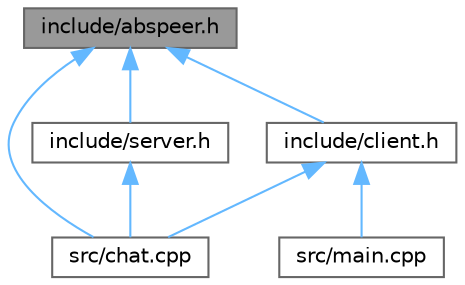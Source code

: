 digraph "include/abspeer.h"
{
 // LATEX_PDF_SIZE
  bgcolor="transparent";
  edge [fontname=Helvetica,fontsize=10,labelfontname=Helvetica,labelfontsize=10];
  node [fontname=Helvetica,fontsize=10,shape=box,height=0.2,width=0.4];
  Node1 [id="Node000001",label="include/abspeer.h",height=0.2,width=0.4,color="gray40", fillcolor="grey60", style="filled", fontcolor="black",tooltip="Файл содержит описание наследуемого абстрактного класса"];
  Node1 -> Node2 [id="edge1_Node000001_Node000002",dir="back",color="steelblue1",style="solid",tooltip=" "];
  Node2 [id="Node000002",label="include/client.h",height=0.2,width=0.4,color="grey40", fillcolor="white", style="filled",URL="$client_8h.html",tooltip="Файл содержит описание класса клиента"];
  Node2 -> Node3 [id="edge2_Node000002_Node000003",dir="back",color="steelblue1",style="solid",tooltip=" "];
  Node3 [id="Node000003",label="src/chat.cpp",height=0.2,width=0.4,color="grey40", fillcolor="white", style="filled",URL="$chat_8cpp.html",tooltip=" "];
  Node2 -> Node4 [id="edge3_Node000002_Node000004",dir="back",color="steelblue1",style="solid",tooltip=" "];
  Node4 [id="Node000004",label="src/main.cpp",height=0.2,width=0.4,color="grey40", fillcolor="white", style="filled",URL="$main_8cpp.html",tooltip=" "];
  Node1 -> Node5 [id="edge4_Node000001_Node000005",dir="back",color="steelblue1",style="solid",tooltip=" "];
  Node5 [id="Node000005",label="include/server.h",height=0.2,width=0.4,color="grey40", fillcolor="white", style="filled",URL="$server_8h.html",tooltip="Вводит определение класса сервера."];
  Node5 -> Node3 [id="edge5_Node000005_Node000003",dir="back",color="steelblue1",style="solid",tooltip=" "];
  Node1 -> Node3 [id="edge6_Node000001_Node000003",dir="back",color="steelblue1",style="solid",tooltip=" "];
}
